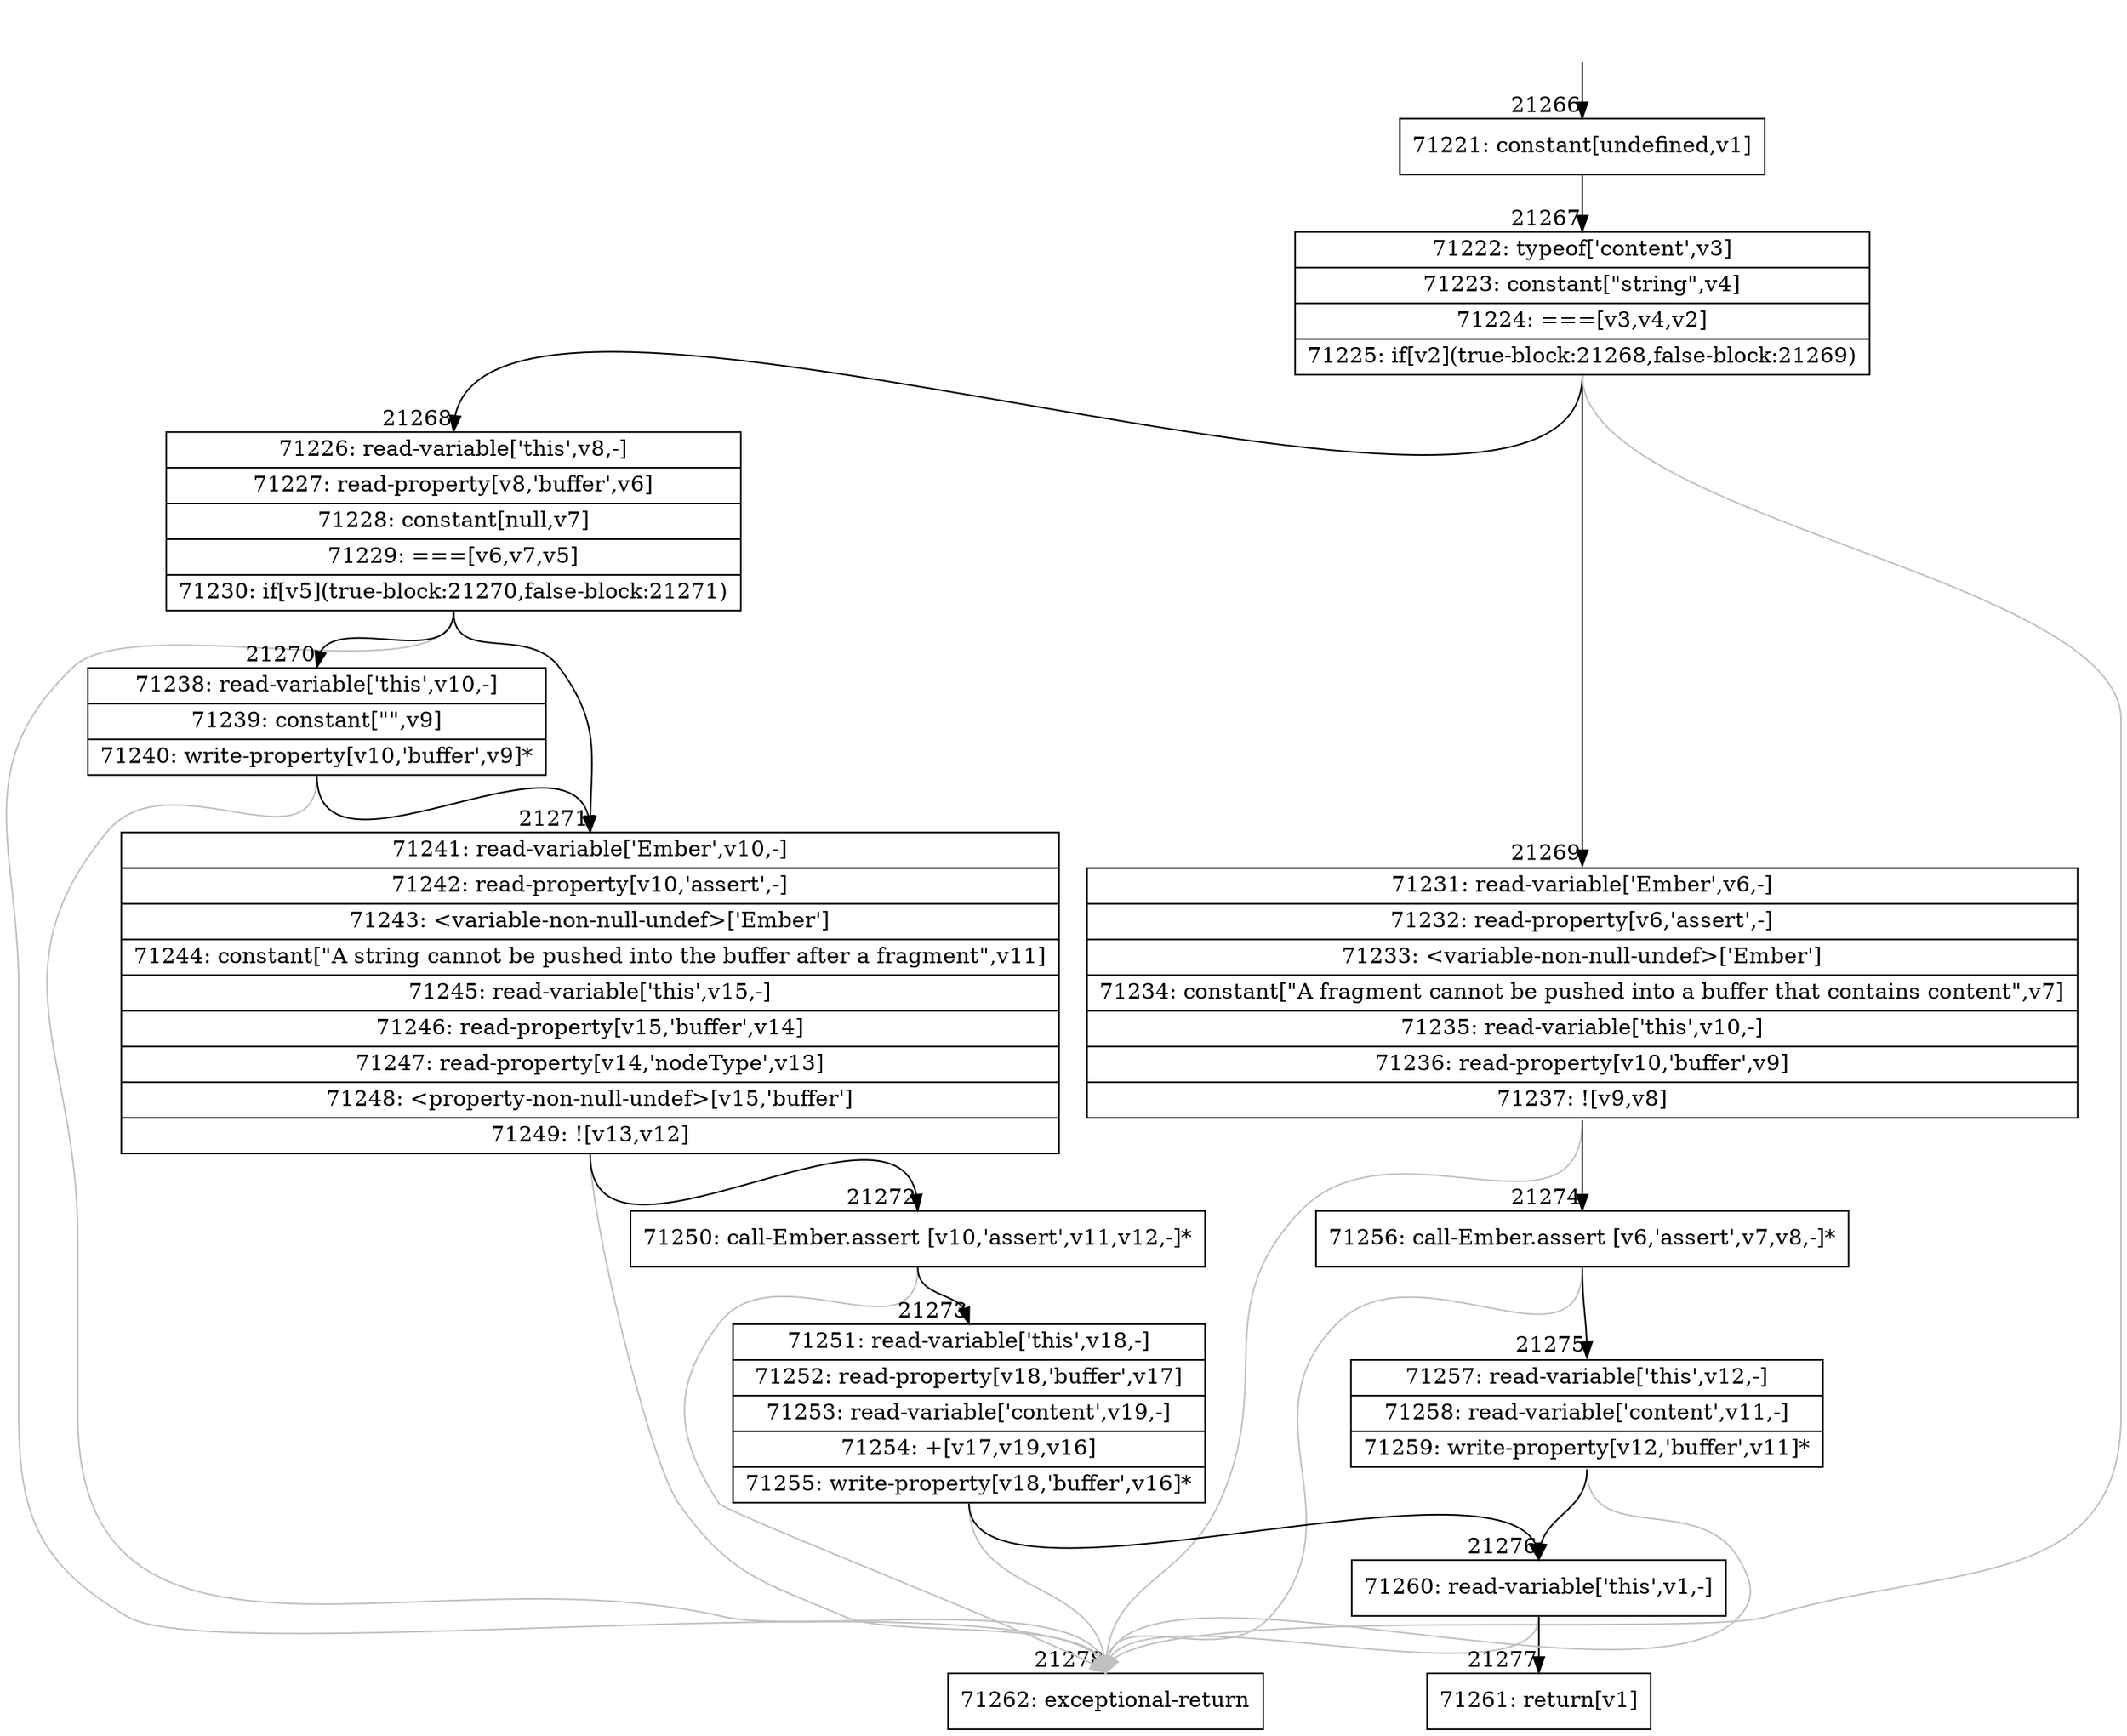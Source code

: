 digraph {
rankdir="TD"
BB_entry1860[shape=none,label=""];
BB_entry1860 -> BB21266 [tailport=s, headport=n, headlabel="    21266"]
BB21266 [shape=record label="{71221: constant[undefined,v1]}" ] 
BB21266 -> BB21267 [tailport=s, headport=n, headlabel="      21267"]
BB21267 [shape=record label="{71222: typeof['content',v3]|71223: constant[\"string\",v4]|71224: ===[v3,v4,v2]|71225: if[v2](true-block:21268,false-block:21269)}" ] 
BB21267 -> BB21268 [tailport=s, headport=n, headlabel="      21268"]
BB21267 -> BB21269 [tailport=s, headport=n, headlabel="      21269"]
BB21267 -> BB21278 [tailport=s, headport=n, color=gray, headlabel="      21278"]
BB21268 [shape=record label="{71226: read-variable['this',v8,-]|71227: read-property[v8,'buffer',v6]|71228: constant[null,v7]|71229: ===[v6,v7,v5]|71230: if[v5](true-block:21270,false-block:21271)}" ] 
BB21268 -> BB21270 [tailport=s, headport=n, headlabel="      21270"]
BB21268 -> BB21271 [tailport=s, headport=n, headlabel="      21271"]
BB21268 -> BB21278 [tailport=s, headport=n, color=gray]
BB21269 [shape=record label="{71231: read-variable['Ember',v6,-]|71232: read-property[v6,'assert',-]|71233: \<variable-non-null-undef\>['Ember']|71234: constant[\"A fragment cannot be pushed into a buffer that contains content\",v7]|71235: read-variable['this',v10,-]|71236: read-property[v10,'buffer',v9]|71237: ![v9,v8]}" ] 
BB21269 -> BB21274 [tailport=s, headport=n, headlabel="      21274"]
BB21269 -> BB21278 [tailport=s, headport=n, color=gray]
BB21270 [shape=record label="{71238: read-variable['this',v10,-]|71239: constant[\"\",v9]|71240: write-property[v10,'buffer',v9]*}" ] 
BB21270 -> BB21271 [tailport=s, headport=n]
BB21270 -> BB21278 [tailport=s, headport=n, color=gray]
BB21271 [shape=record label="{71241: read-variable['Ember',v10,-]|71242: read-property[v10,'assert',-]|71243: \<variable-non-null-undef\>['Ember']|71244: constant[\"A string cannot be pushed into the buffer after a fragment\",v11]|71245: read-variable['this',v15,-]|71246: read-property[v15,'buffer',v14]|71247: read-property[v14,'nodeType',v13]|71248: \<property-non-null-undef\>[v15,'buffer']|71249: ![v13,v12]}" ] 
BB21271 -> BB21272 [tailport=s, headport=n, headlabel="      21272"]
BB21271 -> BB21278 [tailport=s, headport=n, color=gray]
BB21272 [shape=record label="{71250: call-Ember.assert [v10,'assert',v11,v12,-]*}" ] 
BB21272 -> BB21273 [tailport=s, headport=n, headlabel="      21273"]
BB21272 -> BB21278 [tailport=s, headport=n, color=gray]
BB21273 [shape=record label="{71251: read-variable['this',v18,-]|71252: read-property[v18,'buffer',v17]|71253: read-variable['content',v19,-]|71254: +[v17,v19,v16]|71255: write-property[v18,'buffer',v16]*}" ] 
BB21273 -> BB21276 [tailport=s, headport=n, headlabel="      21276"]
BB21273 -> BB21278 [tailport=s, headport=n, color=gray]
BB21274 [shape=record label="{71256: call-Ember.assert [v6,'assert',v7,v8,-]*}" ] 
BB21274 -> BB21275 [tailport=s, headport=n, headlabel="      21275"]
BB21274 -> BB21278 [tailport=s, headport=n, color=gray]
BB21275 [shape=record label="{71257: read-variable['this',v12,-]|71258: read-variable['content',v11,-]|71259: write-property[v12,'buffer',v11]*}" ] 
BB21275 -> BB21276 [tailport=s, headport=n]
BB21275 -> BB21278 [tailport=s, headport=n, color=gray]
BB21276 [shape=record label="{71260: read-variable['this',v1,-]}" ] 
BB21276 -> BB21277 [tailport=s, headport=n, headlabel="      21277"]
BB21276 -> BB21278 [tailport=s, headport=n, color=gray]
BB21277 [shape=record label="{71261: return[v1]}" ] 
BB21278 [shape=record label="{71262: exceptional-return}" ] 
//#$~ 40021
}
